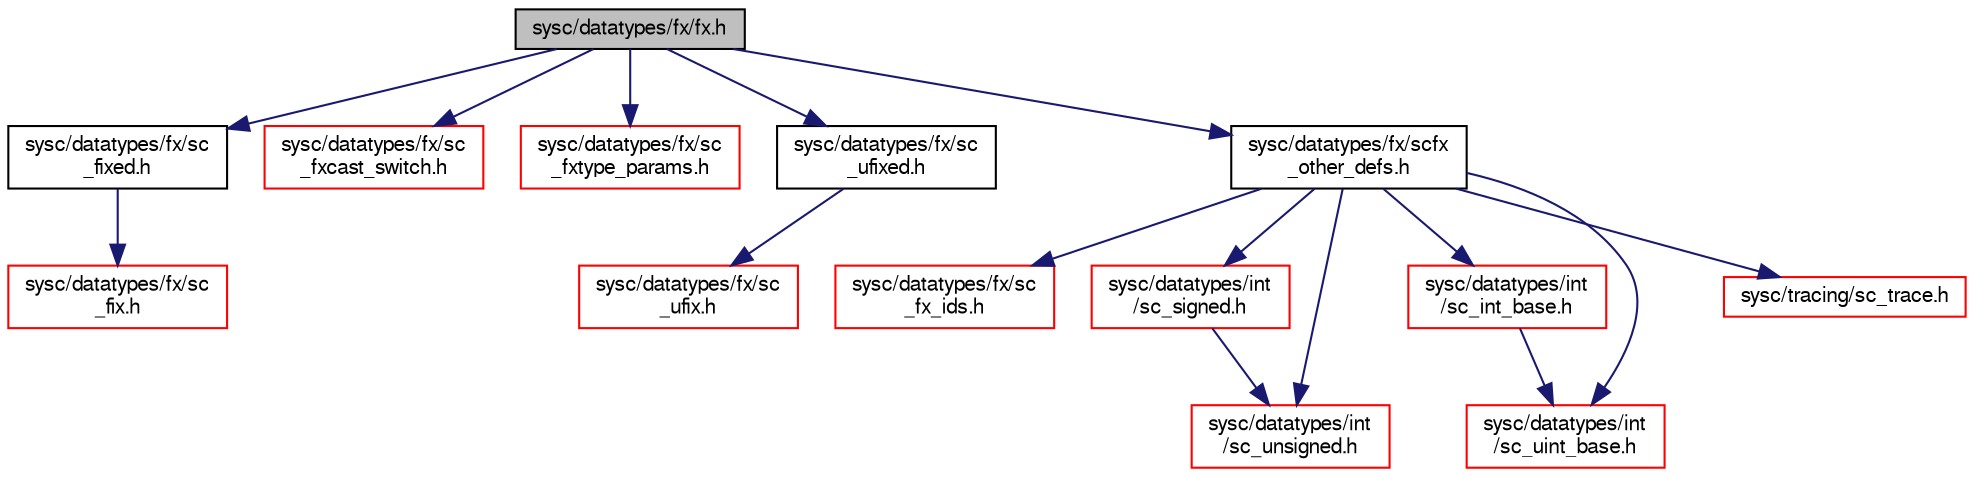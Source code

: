 digraph "sysc/datatypes/fx/fx.h"
{
  edge [fontname="FreeSans",fontsize="10",labelfontname="FreeSans",labelfontsize="10"];
  node [fontname="FreeSans",fontsize="10",shape=record];
  Node0 [label="sysc/datatypes/fx/fx.h",height=0.2,width=0.4,color="black", fillcolor="grey75", style="filled", fontcolor="black"];
  Node0 -> Node1 [color="midnightblue",fontsize="10",style="solid",fontname="FreeSans"];
  Node1 [label="sysc/datatypes/fx/sc\l_fixed.h",height=0.2,width=0.4,color="black", fillcolor="white", style="filled",URL="$a00119.html"];
  Node1 -> Node2 [color="midnightblue",fontsize="10",style="solid",fontname="FreeSans"];
  Node2 [label="sysc/datatypes/fx/sc\l_fix.h",height=0.2,width=0.4,color="red", fillcolor="white", style="filled",URL="$a00116.html"];
  Node0 -> Node68 [color="midnightblue",fontsize="10",style="solid",fontname="FreeSans"];
  Node68 [label="sysc/datatypes/fx/sc\l_fxcast_switch.h",height=0.2,width=0.4,color="red", fillcolor="white", style="filled",URL="$a00125.html"];
  Node0 -> Node69 [color="midnightblue",fontsize="10",style="solid",fontname="FreeSans"];
  Node69 [label="sysc/datatypes/fx/sc\l_fxtype_params.h",height=0.2,width=0.4,color="red", fillcolor="white", style="filled",URL="$a00137.html"];
  Node0 -> Node73 [color="midnightblue",fontsize="10",style="solid",fontname="FreeSans"];
  Node73 [label="sysc/datatypes/fx/sc\l_ufixed.h",height=0.2,width=0.4,color="black", fillcolor="white", style="filled",URL="$a00149.html"];
  Node73 -> Node74 [color="midnightblue",fontsize="10",style="solid",fontname="FreeSans"];
  Node74 [label="sysc/datatypes/fx/sc\l_ufix.h",height=0.2,width=0.4,color="red", fillcolor="white", style="filled",URL="$a00146.html"];
  Node0 -> Node75 [color="midnightblue",fontsize="10",style="solid",fontname="FreeSans"];
  Node75 [label="sysc/datatypes/fx/scfx\l_other_defs.h",height=0.2,width=0.4,color="black", fillcolor="white", style="filled",URL="$a00158.html"];
  Node75 -> Node31 [color="midnightblue",fontsize="10",style="solid",fontname="FreeSans"];
  Node31 [label="sysc/datatypes/fx/sc\l_fx_ids.h",height=0.2,width=0.4,color="red", fillcolor="white", style="filled",URL="$a00122.html"];
  Node75 -> Node18 [color="midnightblue",fontsize="10",style="solid",fontname="FreeSans"];
  Node18 [label="sysc/datatypes/int\l/sc_signed.h",height=0.2,width=0.4,color="red", fillcolor="white", style="filled",URL="$a00203.html"];
  Node18 -> Node56 [color="midnightblue",fontsize="10",style="solid",fontname="FreeSans"];
  Node56 [label="sysc/datatypes/int\l/sc_unsigned.h",height=0.2,width=0.4,color="red", fillcolor="white", style="filled",URL="$a00212.html"];
  Node75 -> Node56 [color="midnightblue",fontsize="10",style="solid",fontname="FreeSans"];
  Node75 -> Node57 [color="midnightblue",fontsize="10",style="solid",fontname="FreeSans"];
  Node57 [label="sysc/datatypes/int\l/sc_int_base.h",height=0.2,width=0.4,color="red", fillcolor="white", style="filled",URL="$a00185.html"];
  Node57 -> Node58 [color="midnightblue",fontsize="10",style="solid",fontname="FreeSans"];
  Node58 [label="sysc/datatypes/int\l/sc_uint_base.h",height=0.2,width=0.4,color="red", fillcolor="white", style="filled",URL="$a00209.html"];
  Node75 -> Node58 [color="midnightblue",fontsize="10",style="solid",fontname="FreeSans"];
  Node75 -> Node76 [color="midnightblue",fontsize="10",style="solid",fontname="FreeSans"];
  Node76 [label="sysc/tracing/sc_trace.h",height=0.2,width=0.4,color="red", fillcolor="white", style="filled",URL="$a00341.html"];
}
